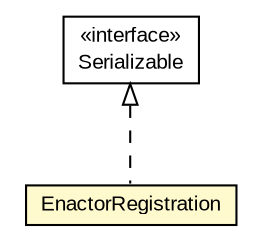 #!/usr/local/bin/dot
#
# Class diagram 
# Generated by UMLGraph version 5.3 (http://www.umlgraph.org/)
#

digraph G {
	edge [fontname="arial",fontsize=10,labelfontname="arial",labelfontsize=10];
	node [fontname="arial",fontsize=10,shape=plaintext];
	nodesep=0.25;
	ranksep=0.5;
	// context.arch.logging.hibernate.EnactorRegistration
	c163823 [label=<<table title="context.arch.logging.hibernate.EnactorRegistration" border="0" cellborder="1" cellspacing="0" cellpadding="2" port="p" bgcolor="lemonChiffon" href="./EnactorRegistration.html">
		<tr><td><table border="0" cellspacing="0" cellpadding="1">
<tr><td align="center" balign="center"> EnactorRegistration </td></tr>
		</table></td></tr>
		</table>>, fontname="arial", fontcolor="black", fontsize=10.0];
	//context.arch.logging.hibernate.EnactorRegistration implements java.io.Serializable
	c163831:p -> c163823:p [dir=back,arrowtail=empty,style=dashed];
	// java.io.Serializable
	c163831 [label=<<table title="java.io.Serializable" border="0" cellborder="1" cellspacing="0" cellpadding="2" port="p" href="http://java.sun.com/j2se/1.4.2/docs/api/java/io/Serializable.html">
		<tr><td><table border="0" cellspacing="0" cellpadding="1">
<tr><td align="center" balign="center"> &#171;interface&#187; </td></tr>
<tr><td align="center" balign="center"> Serializable </td></tr>
		</table></td></tr>
		</table>>, fontname="arial", fontcolor="black", fontsize=10.0];
}

